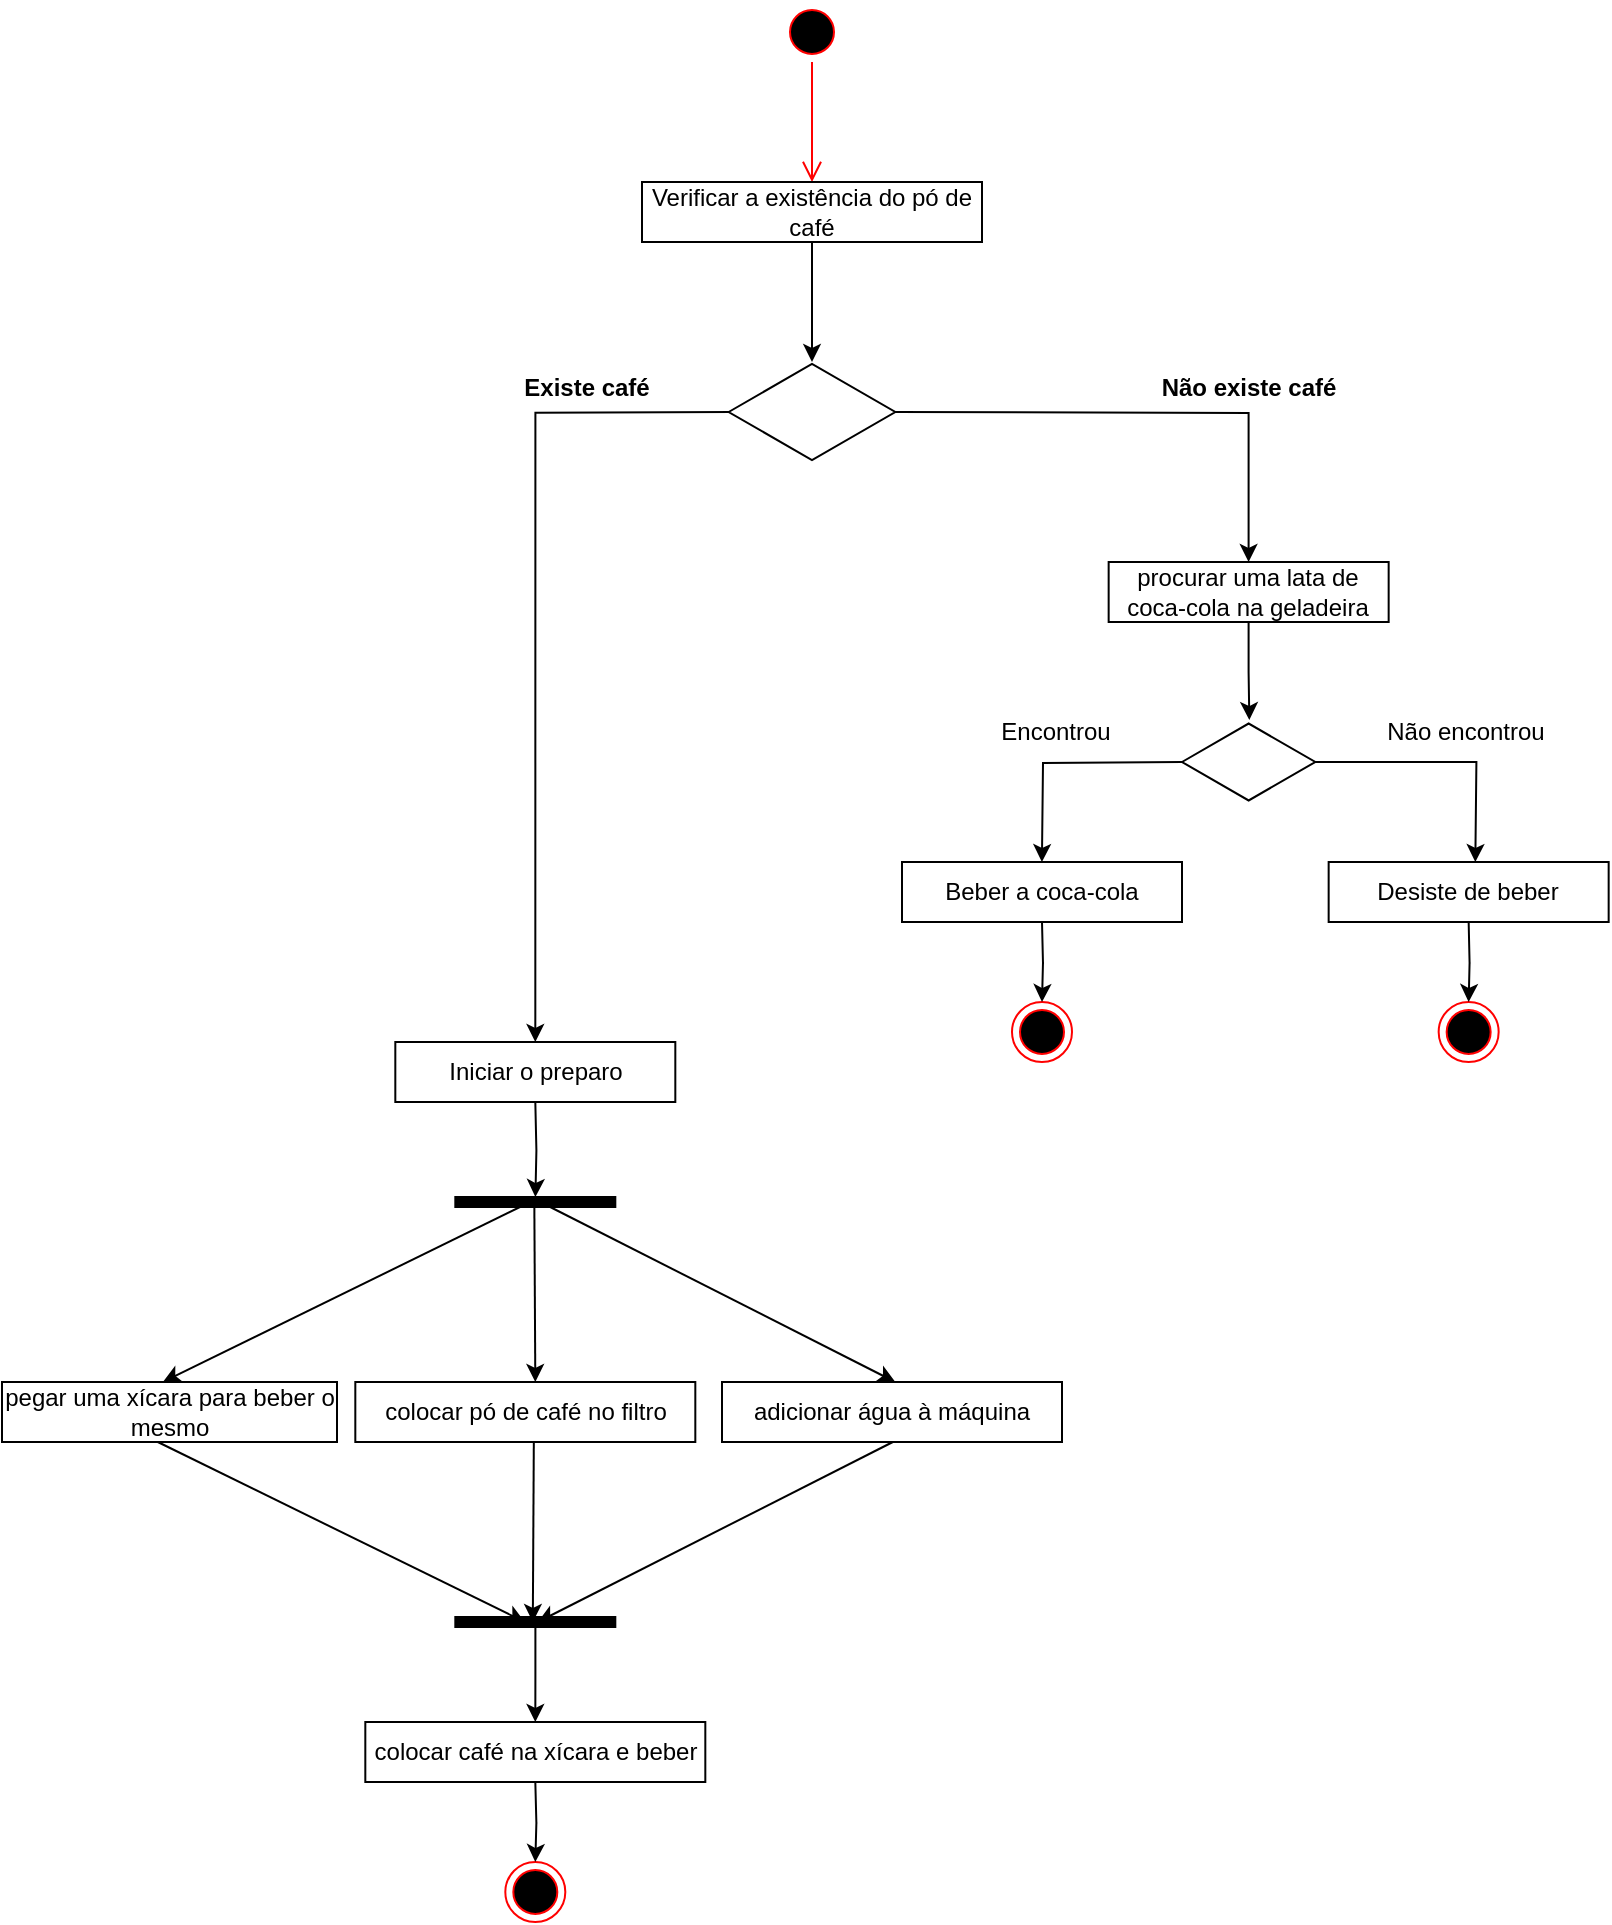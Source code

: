 <mxfile version="21.8.0" type="device">
  <diagram name="Página-1" id="nxO_NT3sz3kJma2ZGj9F">
    <mxGraphModel dx="910" dy="477" grid="1" gridSize="10" guides="1" tooltips="1" connect="1" arrows="1" fold="1" page="1" pageScale="1" pageWidth="827" pageHeight="1169" math="0" shadow="0">
      <root>
        <mxCell id="0" />
        <mxCell id="1" parent="0" />
        <mxCell id="Tb0O2YsOD1yUC9hUtgDR-1" value="" style="ellipse;html=1;shape=startState;fillColor=#000000;strokeColor=#ff0000;" vertex="1" parent="1">
          <mxGeometry x="402" y="40" width="30" height="30" as="geometry" />
        </mxCell>
        <mxCell id="Tb0O2YsOD1yUC9hUtgDR-2" value="" style="edgeStyle=orthogonalEdgeStyle;html=1;verticalAlign=bottom;endArrow=open;endSize=8;strokeColor=#ff0000;rounded=0;" edge="1" parent="1" source="Tb0O2YsOD1yUC9hUtgDR-1">
          <mxGeometry relative="1" as="geometry">
            <mxPoint x="417" y="130" as="targetPoint" />
          </mxGeometry>
        </mxCell>
        <mxCell id="Tb0O2YsOD1yUC9hUtgDR-3" value="" style="ellipse;html=1;shape=endState;fillColor=#000000;strokeColor=#ff0000;" vertex="1" parent="1">
          <mxGeometry x="517" y="540" width="30" height="30" as="geometry" />
        </mxCell>
        <mxCell id="Tb0O2YsOD1yUC9hUtgDR-4" style="edgeStyle=orthogonalEdgeStyle;rounded=0;orthogonalLoop=1;jettySize=auto;html=1;" edge="1" parent="1" target="Tb0O2YsOD1yUC9hUtgDR-12">
          <mxGeometry relative="1" as="geometry">
            <mxPoint x="458.66" y="245" as="sourcePoint" />
          </mxGeometry>
        </mxCell>
        <mxCell id="Tb0O2YsOD1yUC9hUtgDR-5" style="edgeStyle=orthogonalEdgeStyle;rounded=0;orthogonalLoop=1;jettySize=auto;html=1;" edge="1" parent="1" source="Tb0O2YsOD1yUC9hUtgDR-6">
          <mxGeometry relative="1" as="geometry">
            <mxPoint x="417" y="220" as="targetPoint" />
          </mxGeometry>
        </mxCell>
        <mxCell id="Tb0O2YsOD1yUC9hUtgDR-6" value="Verificar a existência do pó de café" style="html=1;whiteSpace=wrap;" vertex="1" parent="1">
          <mxGeometry x="332" y="130" width="170" height="30" as="geometry" />
        </mxCell>
        <mxCell id="Tb0O2YsOD1yUC9hUtgDR-7" value="Existe café" style="text;align=center;fontStyle=1;verticalAlign=middle;spacingLeft=3;spacingRight=3;strokeColor=none;rotatable=0;points=[[0,0.5],[1,0.5]];portConstraint=eastwest;html=1;" vertex="1" parent="1">
          <mxGeometry x="263.66" y="220" width="80" height="26" as="geometry" />
        </mxCell>
        <mxCell id="Tb0O2YsOD1yUC9hUtgDR-8" value="Não existe café" style="text;align=center;fontStyle=1;verticalAlign=middle;spacingLeft=3;spacingRight=3;strokeColor=none;rotatable=0;points=[[0,0.5],[1,0.5]];portConstraint=eastwest;html=1;" vertex="1" parent="1">
          <mxGeometry x="595.33" y="220" width="80" height="26" as="geometry" />
        </mxCell>
        <mxCell id="Tb0O2YsOD1yUC9hUtgDR-9" value="Iniciar o preparo" style="html=1;whiteSpace=wrap;" vertex="1" parent="1">
          <mxGeometry x="208.66" y="560" width="140" height="30" as="geometry" />
        </mxCell>
        <mxCell id="Tb0O2YsOD1yUC9hUtgDR-10" style="edgeStyle=orthogonalEdgeStyle;rounded=0;orthogonalLoop=1;jettySize=auto;html=1;" edge="1" parent="1">
          <mxGeometry relative="1" as="geometry">
            <mxPoint x="531.96" y="470" as="targetPoint" />
            <mxPoint x="602.0" y="420" as="sourcePoint" />
          </mxGeometry>
        </mxCell>
        <mxCell id="Tb0O2YsOD1yUC9hUtgDR-11" style="edgeStyle=orthogonalEdgeStyle;rounded=0;orthogonalLoop=1;jettySize=auto;html=1;entryX=0.505;entryY=-0.025;entryDx=0;entryDy=0;entryPerimeter=0;" edge="1" parent="1" source="Tb0O2YsOD1yUC9hUtgDR-12" target="Tb0O2YsOD1yUC9hUtgDR-32">
          <mxGeometry relative="1" as="geometry">
            <mxPoint x="635.33" y="380" as="targetPoint" />
          </mxGeometry>
        </mxCell>
        <mxCell id="Tb0O2YsOD1yUC9hUtgDR-12" value="procurar uma lata de coca-cola na geladeira" style="html=1;whiteSpace=wrap;" vertex="1" parent="1">
          <mxGeometry x="565.33" y="320" width="140" height="30" as="geometry" />
        </mxCell>
        <mxCell id="Tb0O2YsOD1yUC9hUtgDR-13" value="" style="edgeStyle=orthogonalEdgeStyle;rounded=0;orthogonalLoop=1;jettySize=auto;html=1;" edge="1" parent="1" target="Tb0O2YsOD1yUC9hUtgDR-14">
          <mxGeometry relative="1" as="geometry">
            <mxPoint x="278.66" y="640" as="targetPoint" />
            <mxPoint x="278.66" y="590" as="sourcePoint" />
          </mxGeometry>
        </mxCell>
        <mxCell id="Tb0O2YsOD1yUC9hUtgDR-14" value="" style="html=1;points=[];perimeter=orthogonalPerimeter;fillColor=strokeColor;rotation=90;" vertex="1" parent="1">
          <mxGeometry x="276.16" y="600" width="5" height="80" as="geometry" />
        </mxCell>
        <mxCell id="Tb0O2YsOD1yUC9hUtgDR-15" value="colocar pó de café no filtro" style="html=1;whiteSpace=wrap;" vertex="1" parent="1">
          <mxGeometry x="188.66" y="730" width="170" height="30" as="geometry" />
        </mxCell>
        <mxCell id="Tb0O2YsOD1yUC9hUtgDR-16" value="adicionar água à máquina" style="html=1;whiteSpace=wrap;" vertex="1" parent="1">
          <mxGeometry x="372" y="730" width="170" height="30" as="geometry" />
        </mxCell>
        <mxCell id="Tb0O2YsOD1yUC9hUtgDR-17" value=" pegar uma xícara para beber o mesmo" style="html=1;whiteSpace=wrap;" vertex="1" parent="1">
          <mxGeometry x="12" y="730" width="167.5" height="30" as="geometry" />
        </mxCell>
        <mxCell id="Tb0O2YsOD1yUC9hUtgDR-18" value="" style="endArrow=classic;html=1;rounded=0;entryX=0.5;entryY=0;entryDx=0;entryDy=0;" edge="1" parent="1">
          <mxGeometry width="50" height="50" relative="1" as="geometry">
            <mxPoint x="276.16" y="640" as="sourcePoint" />
            <mxPoint x="92.41" y="730" as="targetPoint" />
          </mxGeometry>
        </mxCell>
        <mxCell id="Tb0O2YsOD1yUC9hUtgDR-19" value="" style="endArrow=classic;html=1;rounded=0;entryX=0.5;entryY=0;entryDx=0;entryDy=0;" edge="1" parent="1">
          <mxGeometry width="50" height="50" relative="1" as="geometry">
            <mxPoint x="281.16" y="640" as="sourcePoint" />
            <mxPoint x="458.66" y="730" as="targetPoint" />
          </mxGeometry>
        </mxCell>
        <mxCell id="Tb0O2YsOD1yUC9hUtgDR-20" value="" style="endArrow=classic;html=1;rounded=0;" edge="1" parent="1">
          <mxGeometry width="50" height="50" relative="1" as="geometry">
            <mxPoint x="278.16" y="640" as="sourcePoint" />
            <mxPoint x="278.66" y="730" as="targetPoint" />
          </mxGeometry>
        </mxCell>
        <mxCell id="Tb0O2YsOD1yUC9hUtgDR-21" style="edgeStyle=orthogonalEdgeStyle;rounded=0;orthogonalLoop=1;jettySize=auto;html=1;" edge="1" parent="1" source="Tb0O2YsOD1yUC9hUtgDR-22">
          <mxGeometry relative="1" as="geometry">
            <mxPoint x="278.66" y="900" as="targetPoint" />
          </mxGeometry>
        </mxCell>
        <mxCell id="Tb0O2YsOD1yUC9hUtgDR-22" value="" style="html=1;points=[];perimeter=orthogonalPerimeter;fillColor=strokeColor;rotation=90;direction=east;flipH=1;" vertex="1" parent="1">
          <mxGeometry x="276.16" y="810" width="5" height="80" as="geometry" />
        </mxCell>
        <mxCell id="Tb0O2YsOD1yUC9hUtgDR-23" value="" style="endArrow=classic;html=1;rounded=0;entryX=0.5;entryY=0;entryDx=0;entryDy=0;" edge="1" parent="1">
          <mxGeometry width="50" height="50" relative="1" as="geometry">
            <mxPoint x="89.91" y="760" as="sourcePoint" />
            <mxPoint x="273.41" y="850" as="targetPoint" />
          </mxGeometry>
        </mxCell>
        <mxCell id="Tb0O2YsOD1yUC9hUtgDR-24" value="" style="endArrow=classic;html=1;rounded=0;entryX=0.5;entryY=0;entryDx=0;entryDy=0;" edge="1" parent="1">
          <mxGeometry width="50" height="50" relative="1" as="geometry">
            <mxPoint x="457.41" y="760" as="sourcePoint" />
            <mxPoint x="279.91" y="850" as="targetPoint" />
          </mxGeometry>
        </mxCell>
        <mxCell id="Tb0O2YsOD1yUC9hUtgDR-25" value="" style="endArrow=classic;html=1;rounded=0;" edge="1" parent="1">
          <mxGeometry width="50" height="50" relative="1" as="geometry">
            <mxPoint x="277.91" y="760" as="sourcePoint" />
            <mxPoint x="277.41" y="850" as="targetPoint" />
          </mxGeometry>
        </mxCell>
        <mxCell id="Tb0O2YsOD1yUC9hUtgDR-26" style="edgeStyle=orthogonalEdgeStyle;rounded=0;orthogonalLoop=1;jettySize=auto;html=1;" edge="1" parent="1">
          <mxGeometry relative="1" as="geometry">
            <mxPoint x="532.0" y="540" as="targetPoint" />
            <mxPoint x="532.0" y="500" as="sourcePoint" />
          </mxGeometry>
        </mxCell>
        <mxCell id="Tb0O2YsOD1yUC9hUtgDR-27" value="colocar café na xícara e beber" style="html=1;whiteSpace=wrap;" vertex="1" parent="1">
          <mxGeometry x="193.66" y="900" width="170" height="30" as="geometry" />
        </mxCell>
        <mxCell id="Tb0O2YsOD1yUC9hUtgDR-28" value="Encontrou" style="text;html=1;strokeColor=none;fillColor=none;align=center;verticalAlign=middle;whiteSpace=wrap;rounded=0;" vertex="1" parent="1">
          <mxGeometry x="508.67" y="390" width="60" height="30" as="geometry" />
        </mxCell>
        <mxCell id="Tb0O2YsOD1yUC9hUtgDR-29" style="edgeStyle=orthogonalEdgeStyle;rounded=0;orthogonalLoop=1;jettySize=auto;html=1;entryX=0.5;entryY=0;entryDx=0;entryDy=0;" edge="1" parent="1" target="Tb0O2YsOD1yUC9hUtgDR-9">
          <mxGeometry relative="1" as="geometry">
            <mxPoint x="163.66" y="300" as="targetPoint" />
            <mxPoint x="376.99" y="244.947" as="sourcePoint" />
          </mxGeometry>
        </mxCell>
        <mxCell id="Tb0O2YsOD1yUC9hUtgDR-30" value="" style="html=1;whiteSpace=wrap;aspect=fixed;shape=isoRectangle;" vertex="1" parent="1">
          <mxGeometry x="375.33" y="220" width="83.33" height="50" as="geometry" />
        </mxCell>
        <mxCell id="Tb0O2YsOD1yUC9hUtgDR-31" style="edgeStyle=orthogonalEdgeStyle;rounded=0;orthogonalLoop=1;jettySize=auto;html=1;" edge="1" parent="1" source="Tb0O2YsOD1yUC9hUtgDR-32">
          <mxGeometry relative="1" as="geometry">
            <mxPoint x="748.67" y="470" as="targetPoint" />
          </mxGeometry>
        </mxCell>
        <mxCell id="Tb0O2YsOD1yUC9hUtgDR-32" value="" style="html=1;whiteSpace=wrap;aspect=fixed;shape=isoRectangle;" vertex="1" parent="1">
          <mxGeometry x="602.0" y="400" width="66.66" height="40" as="geometry" />
        </mxCell>
        <mxCell id="Tb0O2YsOD1yUC9hUtgDR-33" value="Não encontrou" style="text;html=1;strokeColor=none;fillColor=none;align=center;verticalAlign=middle;whiteSpace=wrap;rounded=0;" vertex="1" parent="1">
          <mxGeometry x="688.67" y="390" width="110" height="30" as="geometry" />
        </mxCell>
        <mxCell id="Tb0O2YsOD1yUC9hUtgDR-34" value="Beber a coca-cola" style="html=1;whiteSpace=wrap;" vertex="1" parent="1">
          <mxGeometry x="462" y="470" width="140" height="30" as="geometry" />
        </mxCell>
        <mxCell id="Tb0O2YsOD1yUC9hUtgDR-35" value="Desiste de beber" style="html=1;whiteSpace=wrap;" vertex="1" parent="1">
          <mxGeometry x="675.33" y="470" width="140" height="30" as="geometry" />
        </mxCell>
        <mxCell id="Tb0O2YsOD1yUC9hUtgDR-36" value="" style="ellipse;html=1;shape=endState;fillColor=#000000;strokeColor=#ff0000;" vertex="1" parent="1">
          <mxGeometry x="730.33" y="540" width="30" height="30" as="geometry" />
        </mxCell>
        <mxCell id="Tb0O2YsOD1yUC9hUtgDR-37" style="edgeStyle=orthogonalEdgeStyle;rounded=0;orthogonalLoop=1;jettySize=auto;html=1;" edge="1" parent="1">
          <mxGeometry relative="1" as="geometry">
            <mxPoint x="745.33" y="540" as="targetPoint" />
            <mxPoint x="745.33" y="500" as="sourcePoint" />
          </mxGeometry>
        </mxCell>
        <mxCell id="Tb0O2YsOD1yUC9hUtgDR-38" value="" style="ellipse;html=1;shape=endState;fillColor=#000000;strokeColor=#ff0000;" vertex="1" parent="1">
          <mxGeometry x="263.66" y="970" width="30" height="30" as="geometry" />
        </mxCell>
        <mxCell id="Tb0O2YsOD1yUC9hUtgDR-39" style="edgeStyle=orthogonalEdgeStyle;rounded=0;orthogonalLoop=1;jettySize=auto;html=1;" edge="1" parent="1">
          <mxGeometry relative="1" as="geometry">
            <mxPoint x="278.66" y="970" as="targetPoint" />
            <mxPoint x="278.66" y="930" as="sourcePoint" />
          </mxGeometry>
        </mxCell>
      </root>
    </mxGraphModel>
  </diagram>
</mxfile>
